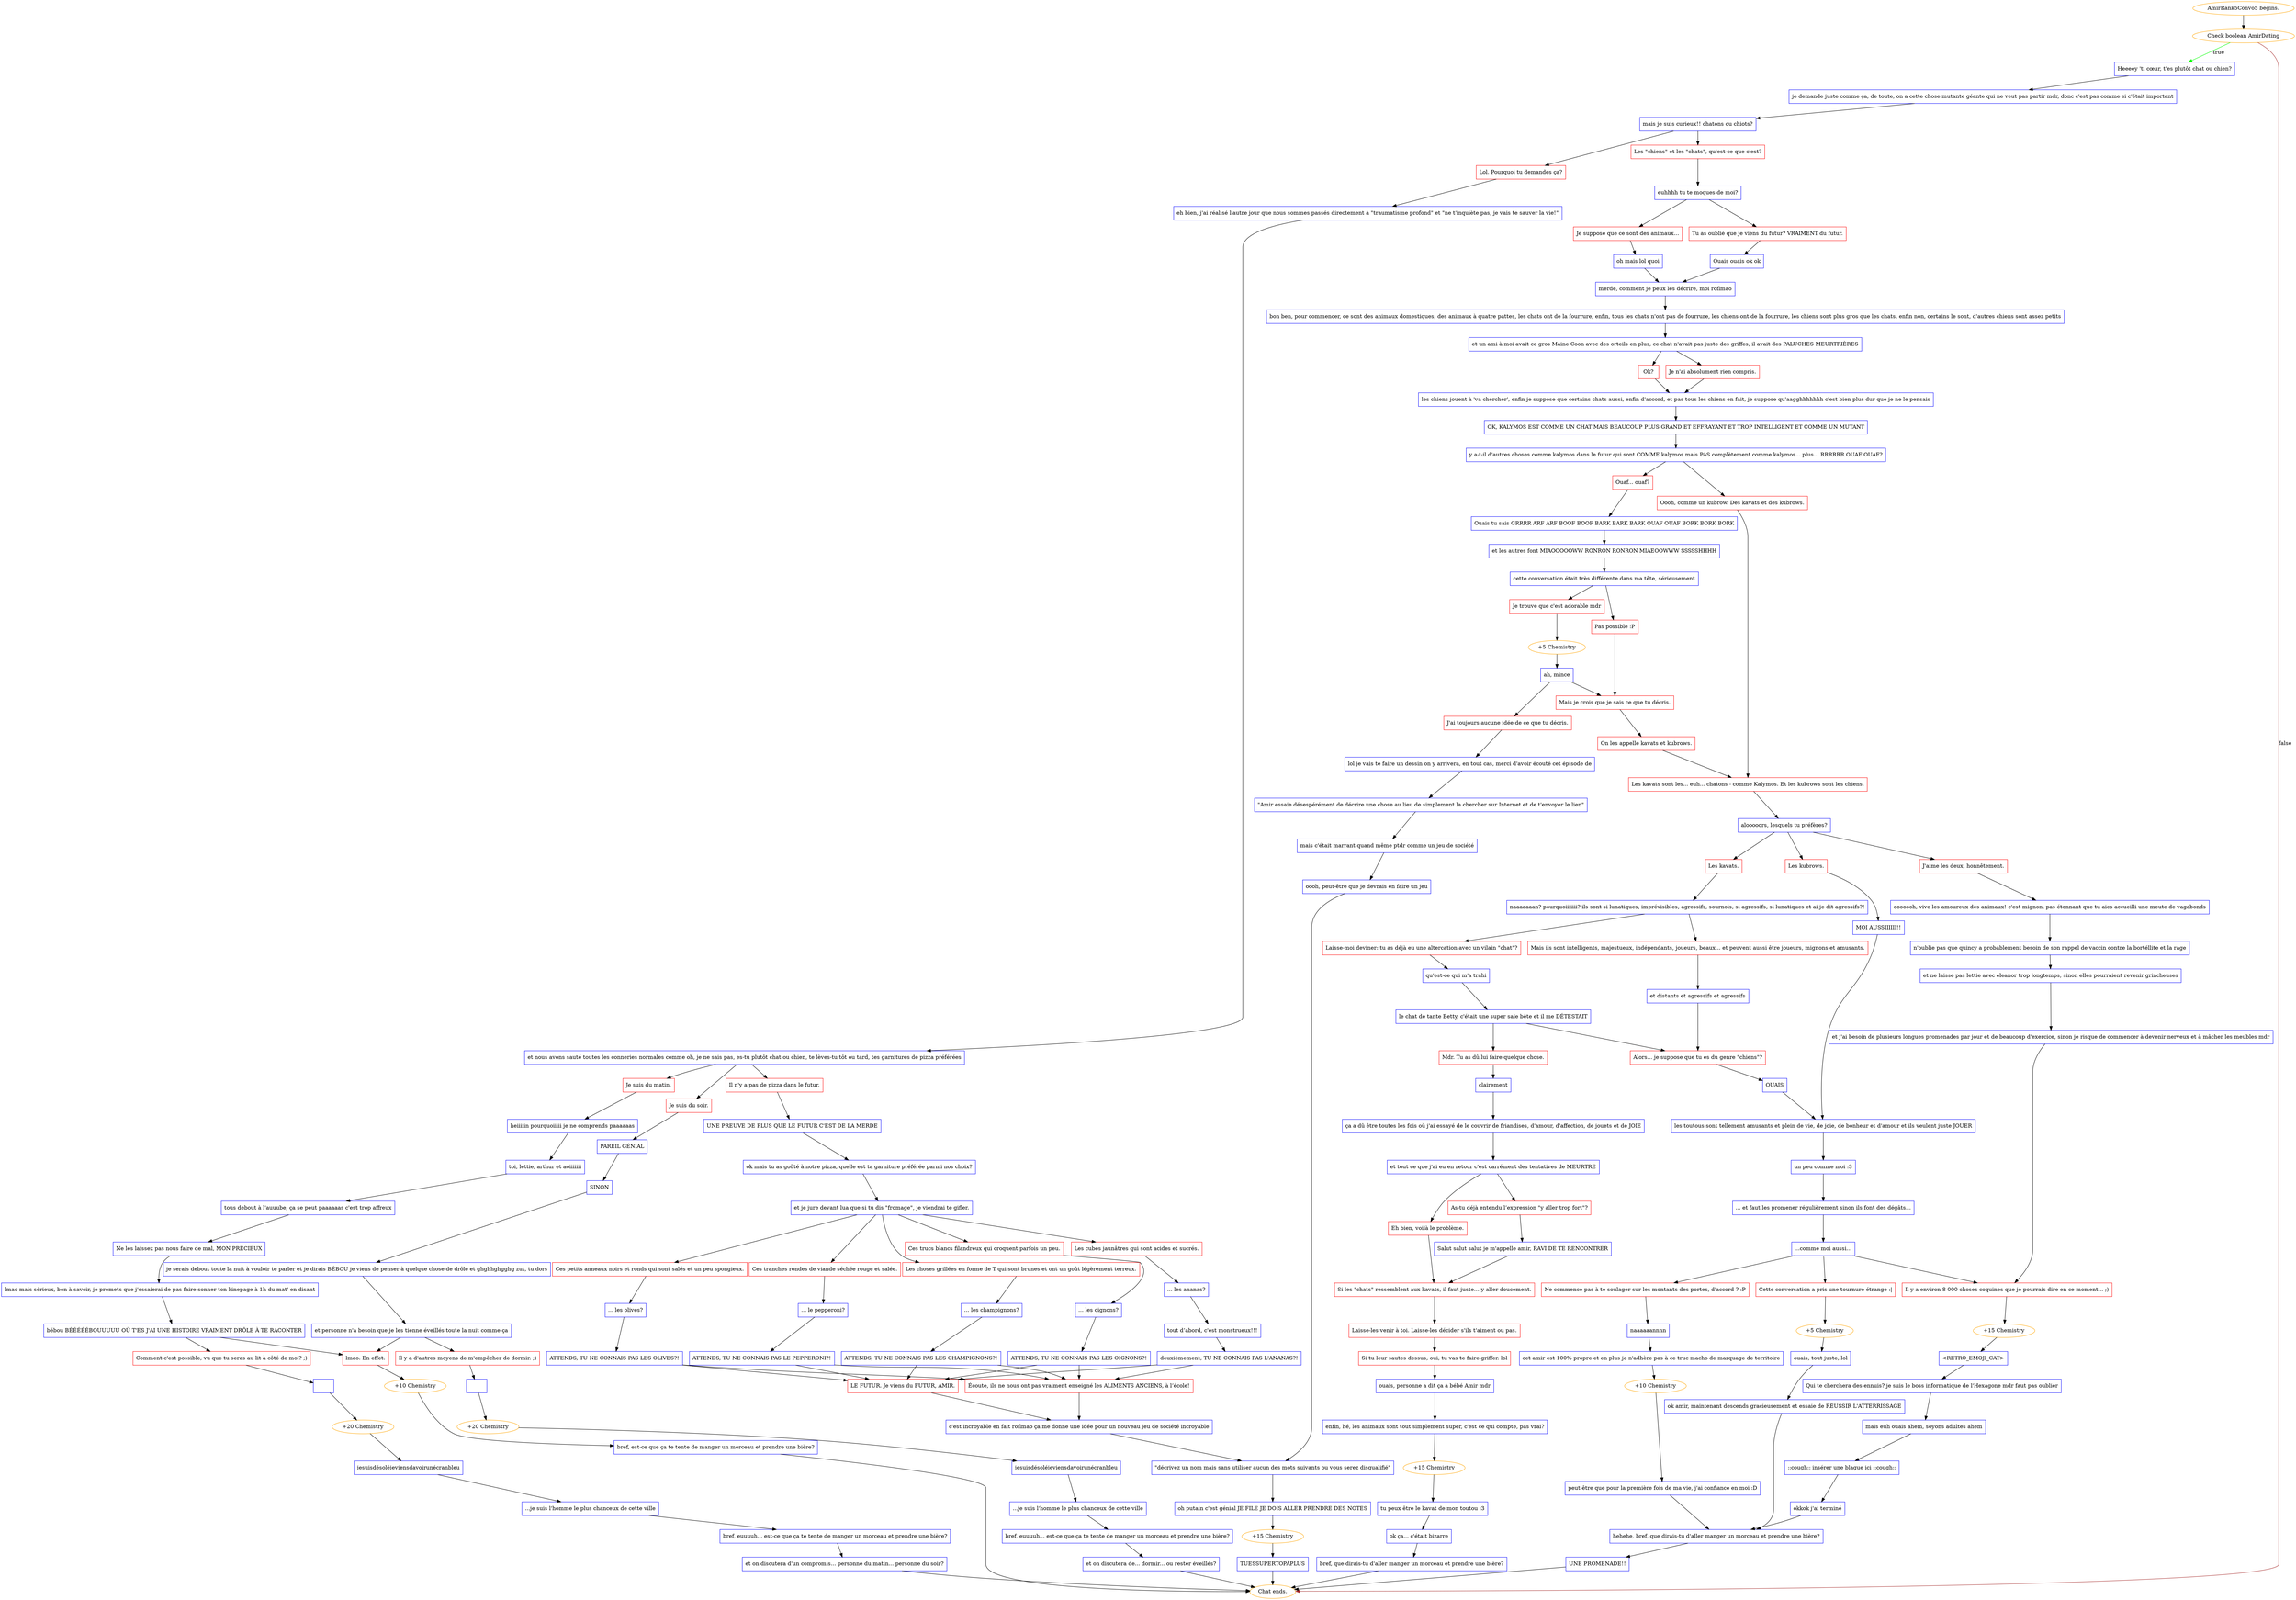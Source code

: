 digraph {
	"AmirRank5Convo5 begins." [color=orange];
		"AmirRank5Convo5 begins." -> j3879414663;
	j3879414663 [label="Check boolean AmirDating",color=orange];
		j3879414663 -> j1469419756 [label=true,color=green];
		j3879414663 -> "Chat ends." [label=false,color=brown];
	j1469419756 [label="Heeeey 'ti cœur, t'es plutôt chat ou chien?",shape=box,color=blue];
		j1469419756 -> j4206399935;
	"Chat ends." [color=orange];
	j4206399935 [label="je demande juste comme ça, de toute, on a cette chose mutante géante qui ne veut pas partir mdr, donc c'est pas comme si c'était important",shape=box,color=blue];
		j4206399935 -> j2792798571;
	j2792798571 [label="mais je suis curieux!! chatons ou chiots?",shape=box,color=blue];
		j2792798571 -> j2762431307;
		j2792798571 -> j1902580760;
	j2762431307 [label="Les \"chiens\" et les \"chats\", qu'est-ce que c'est?",shape=box,color=red];
		j2762431307 -> j68488237;
	j1902580760 [label="Lol. Pourquoi tu demandes ça?",shape=box,color=red];
		j1902580760 -> j2239884006;
	j68488237 [label="euhhhh tu te moques de moi?",shape=box,color=blue];
		j68488237 -> j46608668;
		j68488237 -> j4162218626;
	j2239884006 [label="eh bien, j'ai réalisé l'autre jour que nous sommes passés directement à \"traumatisme profond\" et \"ne t'inquiète pas, je vais te sauver la vie!\"",shape=box,color=blue];
		j2239884006 -> j472467525;
	j46608668 [label="Tu as oublié que je viens du futur? VRAIMENT du futur.",shape=box,color=red];
		j46608668 -> j2604356186;
	j4162218626 [label="Je suppose que ce sont des animaux...",shape=box,color=red];
		j4162218626 -> j3316178989;
	j472467525 [label="et nous avons sauté toutes les conneries normales comme oh, je ne sais pas, es-tu plutôt chat ou chien, te lèves-tu tôt ou tard, tes garnitures de pizza préférées",shape=box,color=blue];
		j472467525 -> j2402987233;
		j472467525 -> j2661705868;
		j472467525 -> j430038115;
	j2604356186 [label="Ouais ouais ok ok",shape=box,color=blue];
		j2604356186 -> j3334972975;
	j3316178989 [label="oh mais lol quoi",shape=box,color=blue];
		j3316178989 -> j3334972975;
	j2402987233 [label="Je suis du matin.",shape=box,color=red];
		j2402987233 -> j2314368950;
	j2661705868 [label="Je suis du soir.",shape=box,color=red];
		j2661705868 -> j1696157165;
	j430038115 [label="Il n'y a pas de pizza dans le futur.",shape=box,color=red];
		j430038115 -> j668654361;
	j3334972975 [label="merde, comment je peux les décrire, moi roflmao",shape=box,color=blue];
		j3334972975 -> j3563477996;
	j2314368950 [label="heiiiiin pourquoiiiii je ne comprends paaaaaas",shape=box,color=blue];
		j2314368950 -> j3716855153;
	j1696157165 [label="PAREIL GÉNIAL",shape=box,color=blue];
		j1696157165 -> j2339466105;
	j668654361 [label="UNE PREUVE DE PLUS QUE LE FUTUR C'EST DE LA MERDE",shape=box,color=blue];
		j668654361 -> j1174790794;
	j3563477996 [label="bon ben, pour commencer, ce sont des animaux domestiques, des animaux à quatre pattes, les chats ont de la fourrure, enfin, tous les chats n'ont pas de fourrure, les chiens ont de la fourrure, les chiens sont plus gros que les chats, enfin non, certains le sont, d'autres chiens sont assez petits",shape=box,color=blue];
		j3563477996 -> j419202037;
	j3716855153 [label="toi, lettie, arthur et aoiiiiiii",shape=box,color=blue];
		j3716855153 -> j2997499100;
	j2339466105 [label="SINON",shape=box,color=blue];
		j2339466105 -> j2040903319;
	j1174790794 [label="ok mais tu as goûté à notre pizza, quelle est ta garniture préférée parmi nos choix?",shape=box,color=blue];
		j1174790794 -> j3092925984;
	j419202037 [label="et un ami à moi avait ce gros Maine Coon avec des orteils en plus, ce chat n'avait pas juste des griffes, il avait des PALUCHES MEURTRIÈRES",shape=box,color=blue];
		j419202037 -> j2324870047;
		j419202037 -> j3077219299;
	j2997499100 [label="tous debout à l'auuube, ça se peut paaaaaas c'est trop affreux",shape=box,color=blue];
		j2997499100 -> j865936752;
	j2040903319 [label="je serais debout toute la nuit à vouloir te parler et je dirais BÉBOU je viens de penser à quelque chose de drôle et ghghhghgghg zut, tu dors",shape=box,color=blue];
		j2040903319 -> j588238499;
	j3092925984 [label="et je jure devant lua que si tu dis \"fromage\", je viendrai te gifler.",shape=box,color=blue];
		j3092925984 -> j3920860292;
		j3092925984 -> j2357269695;
		j3092925984 -> j40601784;
		j3092925984 -> j1411765847;
		j3092925984 -> j4192194421;
	j2324870047 [label="Je n'ai absolument rien compris.",shape=box,color=red];
		j2324870047 -> j164380475;
	j3077219299 [label="Ok?",shape=box,color=red];
		j3077219299 -> j164380475;
	j865936752 [label="Ne les laissez pas nous faire de mal, MON PRÉCIEUX",shape=box,color=blue];
		j865936752 -> j2400442143;
	j588238499 [label="et personne n'a besoin que je les tienne éveillés toute la nuit comme ça",shape=box,color=blue];
		j588238499 -> j2822154799;
		j588238499 -> j2688315543;
	j3920860292 [label="Ces tranches rondes de viande séchée rouge et salée.",shape=box,color=red];
		j3920860292 -> j302538323;
	j2357269695 [label="Ces petits anneaux noirs et ronds qui sont salés et un peu spongieux.",shape=box,color=red];
		j2357269695 -> j2491651100;
	j40601784 [label="Les choses grillées en forme de T qui sont brunes et ont un goût légèrement terreux.",shape=box,color=red];
		j40601784 -> j1128948071;
	j1411765847 [label="Ces trucs blancs filandreux qui croquent parfois un peu.",shape=box,color=red];
		j1411765847 -> j83671400;
	j4192194421 [label="Les cubes jaunâtres qui sont acides et sucrés.",shape=box,color=red];
		j4192194421 -> j1025784640;
	j164380475 [label="les chiens jouent à 'va chercher', enfin je suppose que certains chats aussi, enfin d'accord, et pas tous les chiens en fait, je suppose qu'aagghhhhhhh c'est bien plus dur que je ne le pensais",shape=box,color=blue];
		j164380475 -> j2131945392;
	j2400442143 [label="lmao mais sérieux, bon à savoir, je promets que j'essaierai de pas faire sonner ton kinepage à 1h du mat' en disant",shape=box,color=blue];
		j2400442143 -> j4079621340;
	j2822154799 [label="Il y a d'autres moyens de m'empêcher de dormir. ;)",shape=box,color=red];
		j2822154799 -> j243444190;
	j2688315543 [label="lmao. En effet.",shape=box,color=red];
		j2688315543 -> j1195220253;
	j302538323 [label="... le pepperoni?",shape=box,color=blue];
		j302538323 -> j2473492740;
	j2491651100 [label="... les olives?",shape=box,color=blue];
		j2491651100 -> j919371061;
	j1128948071 [label="... les champignons?",shape=box,color=blue];
		j1128948071 -> j1839174993;
	j83671400 [label="... les oignons?",shape=box,color=blue];
		j83671400 -> j599974903;
	j1025784640 [label="... les ananas?",shape=box,color=blue];
		j1025784640 -> j266065164;
	j2131945392 [label="OK, KALYMOS EST COMME UN CHAT MAIS BEAUCOUP PLUS GRAND ET EFFRAYANT ET TROP INTELLIGENT ET COMME UN MUTANT",shape=box,color=blue];
		j2131945392 -> j3056731617;
	j4079621340 [label="bébou BÉÉÉÉÉBOUUUUU OÙ T'ES J'AI UNE HISTOIRE VRAIMENT DRÔLE À TE RACONTER",shape=box,color=blue];
		j4079621340 -> j2501293440;
		j4079621340 -> j2688315543;
	j243444190 [label="  ",shape=box,color=blue];
		j243444190 -> j1394720566;
	j1195220253 [label="+10 Chemistry",color=orange];
		j1195220253 -> j1961399549;
	j2473492740 [label="ATTENDS, TU NE CONNAIS PAS LE PEPPERONI?!",shape=box,color=blue];
		j2473492740 -> j1159265909;
		j2473492740 -> j433177785;
	j919371061 [label="ATTENDS, TU NE CONNAIS PAS LES OLIVES?!",shape=box,color=blue];
		j919371061 -> j1159265909;
		j919371061 -> j433177785;
	j1839174993 [label="ATTENDS, TU NE CONNAIS PAS LES CHAMPIGNONS?!",shape=box,color=blue];
		j1839174993 -> j1159265909;
		j1839174993 -> j433177785;
	j599974903 [label="ATTENDS, TU NE CONNAIS PAS LES OIGNONS?!",shape=box,color=blue];
		j599974903 -> j1159265909;
		j599974903 -> j433177785;
	j266065164 [label="tout d’abord, c'est monstrueux!!!",shape=box,color=blue];
		j266065164 -> j1298786489;
	j3056731617 [label="y a-t-il d'autres choses comme kalymos dans le futur qui sont COMME kalymos mais PAS complètement comme kalymos... plus... RRRRRR OUAF OUAF?",shape=box,color=blue];
		j3056731617 -> j3514307353;
		j3056731617 -> j794678229;
	j2501293440 [label="Comment c'est possible, vu que tu seras au lit à côté de moi? ;)",shape=box,color=red];
		j2501293440 -> j3961425453;
	j1394720566 [label="+20 Chemistry",color=orange];
		j1394720566 -> j1925323856;
	j1961399549 [label="bref, est-ce que ça te tente de manger un morceau et prendre une bière?",shape=box,color=blue];
		j1961399549 -> "Chat ends.";
	j1159265909 [label="LE FUTUR. Je viens du FUTUR, AMIR.",shape=box,color=red];
		j1159265909 -> j1199275098;
	j433177785 [label="Écoute, ils ne nous ont pas vraiment enseigné les ALIMENTS ANCIENS, à l’école!",shape=box,color=red];
		j433177785 -> j1199275098;
	j1298786489 [label="deuxièmement, TU NE CONNAIS PAS L'ANANAS?!",shape=box,color=blue];
		j1298786489 -> j1159265909;
		j1298786489 -> j433177785;
	j3514307353 [label="Oooh, comme un kubrow. Des kavats et des kubrows.",shape=box,color=red];
		j3514307353 -> j3190374145;
	j794678229 [label="Ouaf... ouaf?",shape=box,color=red];
		j794678229 -> j1203852453;
	j3961425453 [label="  ",shape=box,color=blue];
		j3961425453 -> j1827763425;
	j1925323856 [label="jesuisdésoléjeviensdavoirunécranbleu",shape=box,color=blue];
		j1925323856 -> j736468504;
	j1199275098 [label="c'est incroyable en fait roflmao ça me donne une idée pour un nouveau jeu de société incroyable",shape=box,color=blue];
		j1199275098 -> j65831759;
	j3190374145 [label="Les kavats sont les... euh... chatons - comme Kalymos. Et les kubrows sont les chiens.",shape=box,color=red];
		j3190374145 -> j3581214450;
	j1203852453 [label="Ouais tu sais GRRRR ARF ARF BOOF BOOF BARK BARK BARK OUAF OUAF BORK BORK BORK",shape=box,color=blue];
		j1203852453 -> j1279566414;
	j1827763425 [label="+20 Chemistry",color=orange];
		j1827763425 -> j1818750420;
	j736468504 [label="...je suis l'homme le plus chanceux de cette ville",shape=box,color=blue];
		j736468504 -> j678353877;
	j65831759 [label="\"décrivez un nom mais sans utiliser aucun des mots suivants ou vous serez disqualifié\"",shape=box,color=blue];
		j65831759 -> j445198822;
	j3581214450 [label="alooooors, lesquels tu préfères?",shape=box,color=blue];
		j3581214450 -> j2174080024;
		j3581214450 -> j3944445642;
		j3581214450 -> j128129822;
	j1279566414 [label="et les autres font MIAOOOOOWW RONRON RONRON MIAEOOWWW SSSSSHHHH",shape=box,color=blue];
		j1279566414 -> j2022656302;
	j1818750420 [label="jesuisdésoléjeviensdavoirunécranbleu",shape=box,color=blue];
		j1818750420 -> j642829999;
	j678353877 [label="bref, euuuuh... est-ce que ça te tente de manger un morceau et prendre une bière?",shape=box,color=blue];
		j678353877 -> j2563390832;
	j445198822 [label="oh putain c'est génial JE FILE JE DOIS ALLER PRENDRE DES NOTES",shape=box,color=blue];
		j445198822 -> j2093299038;
	j2174080024 [label="Les kavats.",shape=box,color=red];
		j2174080024 -> j2205093789;
	j3944445642 [label="Les kubrows.",shape=box,color=red];
		j3944445642 -> j3896579557;
	j128129822 [label="J'aime les deux, honnêtement.",shape=box,color=red];
		j128129822 -> j1284249700;
	j2022656302 [label="cette conversation était très différente dans ma tête, sérieusement",shape=box,color=blue];
		j2022656302 -> j3714008988;
		j2022656302 -> j1982426826;
	j642829999 [label="...je suis l'homme le plus chanceux de cette ville",shape=box,color=blue];
		j642829999 -> j1859928456;
	j2563390832 [label="et on discutera de... dormir... ou rester éveillés?",shape=box,color=blue];
		j2563390832 -> "Chat ends.";
	j2093299038 [label="+15 Chemistry",color=orange];
		j2093299038 -> j2792719120;
	j2205093789 [label="naaaaaaan? pourquoiiiiiii? ils sont si lunatiques, imprévisibles, agressifs, sournois, si agressifs, si lunatiques et ai-je dit agressifs?!",shape=box,color=blue];
		j2205093789 -> j3144130741;
		j2205093789 -> j343726731;
	j3896579557 [label="MOI AUSSIIIIII!!",shape=box,color=blue];
		j3896579557 -> j141823394;
	j1284249700 [label="ooooooh, vive les amoureux des animaux! c'est mignon, pas étonnant que tu aies accueilli une meute de vagabonds",shape=box,color=blue];
		j1284249700 -> j3146811070;
	j3714008988 [label="Pas possible :P",shape=box,color=red];
		j3714008988 -> j1012580492;
	j1982426826 [label="Je trouve que c'est adorable mdr",shape=box,color=red];
		j1982426826 -> j4153576483;
	j1859928456 [label="bref, euuuuh... est-ce que ça te tente de manger un morceau et prendre une bière?",shape=box,color=blue];
		j1859928456 -> j2544290932;
	j2792719120 [label="TUESSUPERTOPÀPLUS",shape=box,color=blue];
		j2792719120 -> "Chat ends.";
	j3144130741 [label="Laisse-moi deviner: tu as déjà eu une altercation avec un vilain \"chat\"?",shape=box,color=red];
		j3144130741 -> j3723947477;
	j343726731 [label="Mais ils sont intelligents, majestueux, indépendants, joueurs, beaux... et peuvent aussi être joueurs, mignons et amusants.",shape=box,color=red];
		j343726731 -> j2652017916;
	j141823394 [label="les toutous sont tellement amusants et plein de vie, de joie, de bonheur et d'amour et ils veulent juste JOUER",shape=box,color=blue];
		j141823394 -> j3917997939;
	j3146811070 [label="n'oublie pas que quincy a probablement besoin de son rappel de vaccin contre la bortéllite et la rage",shape=box,color=blue];
		j3146811070 -> j2565256285;
	j1012580492 [label="Mais je crois que je sais ce que tu décris.",shape=box,color=red];
		j1012580492 -> j3168471649;
	j4153576483 [label="+5 Chemistry",color=orange];
		j4153576483 -> j4151680560;
	j2544290932 [label="et on discutera d'un compromis... personne du matin... personne du soir?",shape=box,color=blue];
		j2544290932 -> "Chat ends.";
	j3723947477 [label="qu'est-ce qui m'a trahi",shape=box,color=blue];
		j3723947477 -> j3544551326;
	j2652017916 [label="et distants et agressifs et agressifs",shape=box,color=blue];
		j2652017916 -> j3482782119;
	j3917997939 [label="un peu comme moi :3",shape=box,color=blue];
		j3917997939 -> j3401994256;
	j2565256285 [label="et ne laisse pas lettie avec eleanor trop longtemps, sinon elles pourraient revenir grincheuses",shape=box,color=blue];
		j2565256285 -> j2514525003;
	j3168471649 [label="On les appelle kavats et kubrows.",shape=box,color=red];
		j3168471649 -> j3190374145;
	j4151680560 [label="ah, mince",shape=box,color=blue];
		j4151680560 -> j1012580492;
		j4151680560 -> j1689699141;
	j3544551326 [label="le chat de tante Betty, c'était une super sale bête et il me DÉTESTAIT",shape=box,color=blue];
		j3544551326 -> j2991579654;
		j3544551326 -> j3482782119;
	j3482782119 [label="Alors... je suppose que tu es du genre \"chiens\"?",shape=box,color=red];
		j3482782119 -> j3499217611;
	j3401994256 [label="... et faut les promener régulièrement sinon ils font des dégâts...",shape=box,color=blue];
		j3401994256 -> j808837708;
	j2514525003 [label="et j'ai besoin de plusieurs longues promenades par jour et de beaucoup d'exercice, sinon je risque de commencer à devenir nerveux et à mâcher les meubles mdr",shape=box,color=blue];
		j2514525003 -> j648561166;
	j1689699141 [label="J'ai toujours aucune idée de ce que tu décris.",shape=box,color=red];
		j1689699141 -> j2252789136;
	j2991579654 [label="Mdr. Tu as dû lui faire quelque chose.",shape=box,color=red];
		j2991579654 -> j719727190;
	j3499217611 [label="OUAIS",shape=box,color=blue];
		j3499217611 -> j141823394;
	j808837708 [label="...comme moi aussi...",shape=box,color=blue];
		j808837708 -> j1580269156;
		j808837708 -> j1471862526;
		j808837708 -> j648561166;
	j648561166 [label="Il y a environ 8 000 choses coquines que je pourrais dire en ce moment... ;)",shape=box,color=red];
		j648561166 -> j3483096422;
	j2252789136 [label="lol je vais te faire un dessin on y arrivera, en tout cas, merci d'avoir écouté cet épisode de",shape=box,color=blue];
		j2252789136 -> j2770238827;
	j719727190 [label="clairement",shape=box,color=blue];
		j719727190 -> j1235417274;
	j1580269156 [label="Cette conversation a pris une tournure étrange :|",shape=box,color=red];
		j1580269156 -> j2146335038;
	j1471862526 [label="Ne commence pas à te soulager sur les montants des portes, d'accord ? :P",shape=box,color=red];
		j1471862526 -> j3135999328;
	j3483096422 [label="+15 Chemistry",color=orange];
		j3483096422 -> j1524861615;
	j2770238827 [label="\"Amir essaie désespérément de décrire une chose au lieu de simplement la chercher sur Internet et de t'envoyer le lien\"",shape=box,color=blue];
		j2770238827 -> j446532118;
	j1235417274 [label="ça a dû être toutes les fois où j'ai essayé de le couvrir de friandises, d'amour, d'affection, de jouets et de JOIE",shape=box,color=blue];
		j1235417274 -> j2070592752;
	j2146335038 [label="+5 Chemistry",color=orange];
		j2146335038 -> j2430892721;
	j3135999328 [label="naaaaaannnn",shape=box,color=blue];
		j3135999328 -> j3757989278;
	j1524861615 [label="<RETRO_EMOJI_CAT>",shape=box,color=blue];
		j1524861615 -> j82643986;
	j446532118 [label="mais c'était marrant quand même ptdr comme un jeu de société",shape=box,color=blue];
		j446532118 -> j827462074;
	j2070592752 [label="et tout ce que j'ai eu en retour c'est carrément des tentatives de MEURTRE",shape=box,color=blue];
		j2070592752 -> j455276761;
		j2070592752 -> j2020174145;
	j2430892721 [label="ouais, tout juste, lol",shape=box,color=blue];
		j2430892721 -> j473523630;
	j3757989278 [label="cet amir est 100% propre et en plus je n'adhère pas à ce truc macho de marquage de territoire",shape=box,color=blue];
		j3757989278 -> j403060740;
	j82643986 [label="Qui te cherchera des ennuis? je suis le boss informatique de l'Hexagone mdr faut pas oublier",shape=box,color=blue];
		j82643986 -> j3034611521;
	j827462074 [label="oooh, peut-être que je devrais en faire un jeu",shape=box,color=blue];
		j827462074 -> j65831759;
	j455276761 [label="As-tu déjà entendu l’expression \"y aller trop fort\"?",shape=box,color=red];
		j455276761 -> j2064168570;
	j2020174145 [label="Eh bien, voilà le problème.",shape=box,color=red];
		j2020174145 -> j36692595;
	j473523630 [label="ok amir, maintenant descends gracieusement et essaie de RÉUSSIR L'ATTERRISSAGE",shape=box,color=blue];
		j473523630 -> j4043317986;
	j403060740 [label="+10 Chemistry",color=orange];
		j403060740 -> j170269906;
	j3034611521 [label="mais euh ouais ahem, soyons adultes ahem",shape=box,color=blue];
		j3034611521 -> j2887638046;
	j2064168570 [label="Salut salut salut je m'appelle amir, RAVI DE TE RENCONTRER",shape=box,color=blue];
		j2064168570 -> j36692595;
	j36692595 [label="Si les \"chats\" ressemblent aux kavats, il faut juste… y aller doucement.",shape=box,color=red];
		j36692595 -> j4178232673;
	j4043317986 [label="hehehe, bref, que dirais-tu d'aller manger un morceau et prendre une bière?",shape=box,color=blue];
		j4043317986 -> j905967979;
	j170269906 [label="peut-être que pour la première fois de ma vie, j'ai confiance en moi :D",shape=box,color=blue];
		j170269906 -> j4043317986;
	j2887638046 [label="::cough:: insérer une blague ici ::cough::",shape=box,color=blue];
		j2887638046 -> j639093009;
	j4178232673 [label="Laisse-les venir à toi. Laisse-les décider s'ils t'aiment ou pas.",shape=box,color=red];
		j4178232673 -> j436792700;
	j905967979 [label="UNE PROMENADE!!",shape=box,color=blue];
		j905967979 -> "Chat ends.";
	j639093009 [label="okkok j'ai terminé",shape=box,color=blue];
		j639093009 -> j4043317986;
	j436792700 [label="Si tu leur sautes dessus, oui, tu vas te faire griffer. lol",shape=box,color=red];
		j436792700 -> j2277629269;
	j2277629269 [label="ouais, personne a dit ça à bébé Amir mdr",shape=box,color=blue];
		j2277629269 -> j1661726927;
	j1661726927 [label="enfin, hé, les animaux sont tout simplement super, c'est ce qui compte, pas vrai?",shape=box,color=blue];
		j1661726927 -> j1163323625;
	j1163323625 [label="+15 Chemistry",color=orange];
		j1163323625 -> j1478185162;
	j1478185162 [label="tu peux être le kavat de mon toutou :3",shape=box,color=blue];
		j1478185162 -> j3097021040;
	j3097021040 [label="ok ça... c'était bizarre",shape=box,color=blue];
		j3097021040 -> j1184081089;
	j1184081089 [label="bref, que dirais-tu d'aller manger un morceau et prendre une bière?",shape=box,color=blue];
		j1184081089 -> "Chat ends.";
}